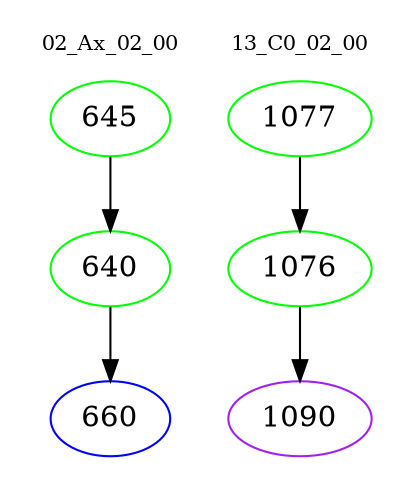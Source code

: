 digraph{
subgraph cluster_0 {
color = white
label = "02_Ax_02_00";
fontsize=10;
T0_645 [label="645", color="green"]
T0_645 -> T0_640 [color="black"]
T0_640 [label="640", color="green"]
T0_640 -> T0_660 [color="black"]
T0_660 [label="660", color="blue"]
}
subgraph cluster_1 {
color = white
label = "13_C0_02_00";
fontsize=10;
T1_1077 [label="1077", color="green"]
T1_1077 -> T1_1076 [color="black"]
T1_1076 [label="1076", color="green"]
T1_1076 -> T1_1090 [color="black"]
T1_1090 [label="1090", color="purple"]
}
}
